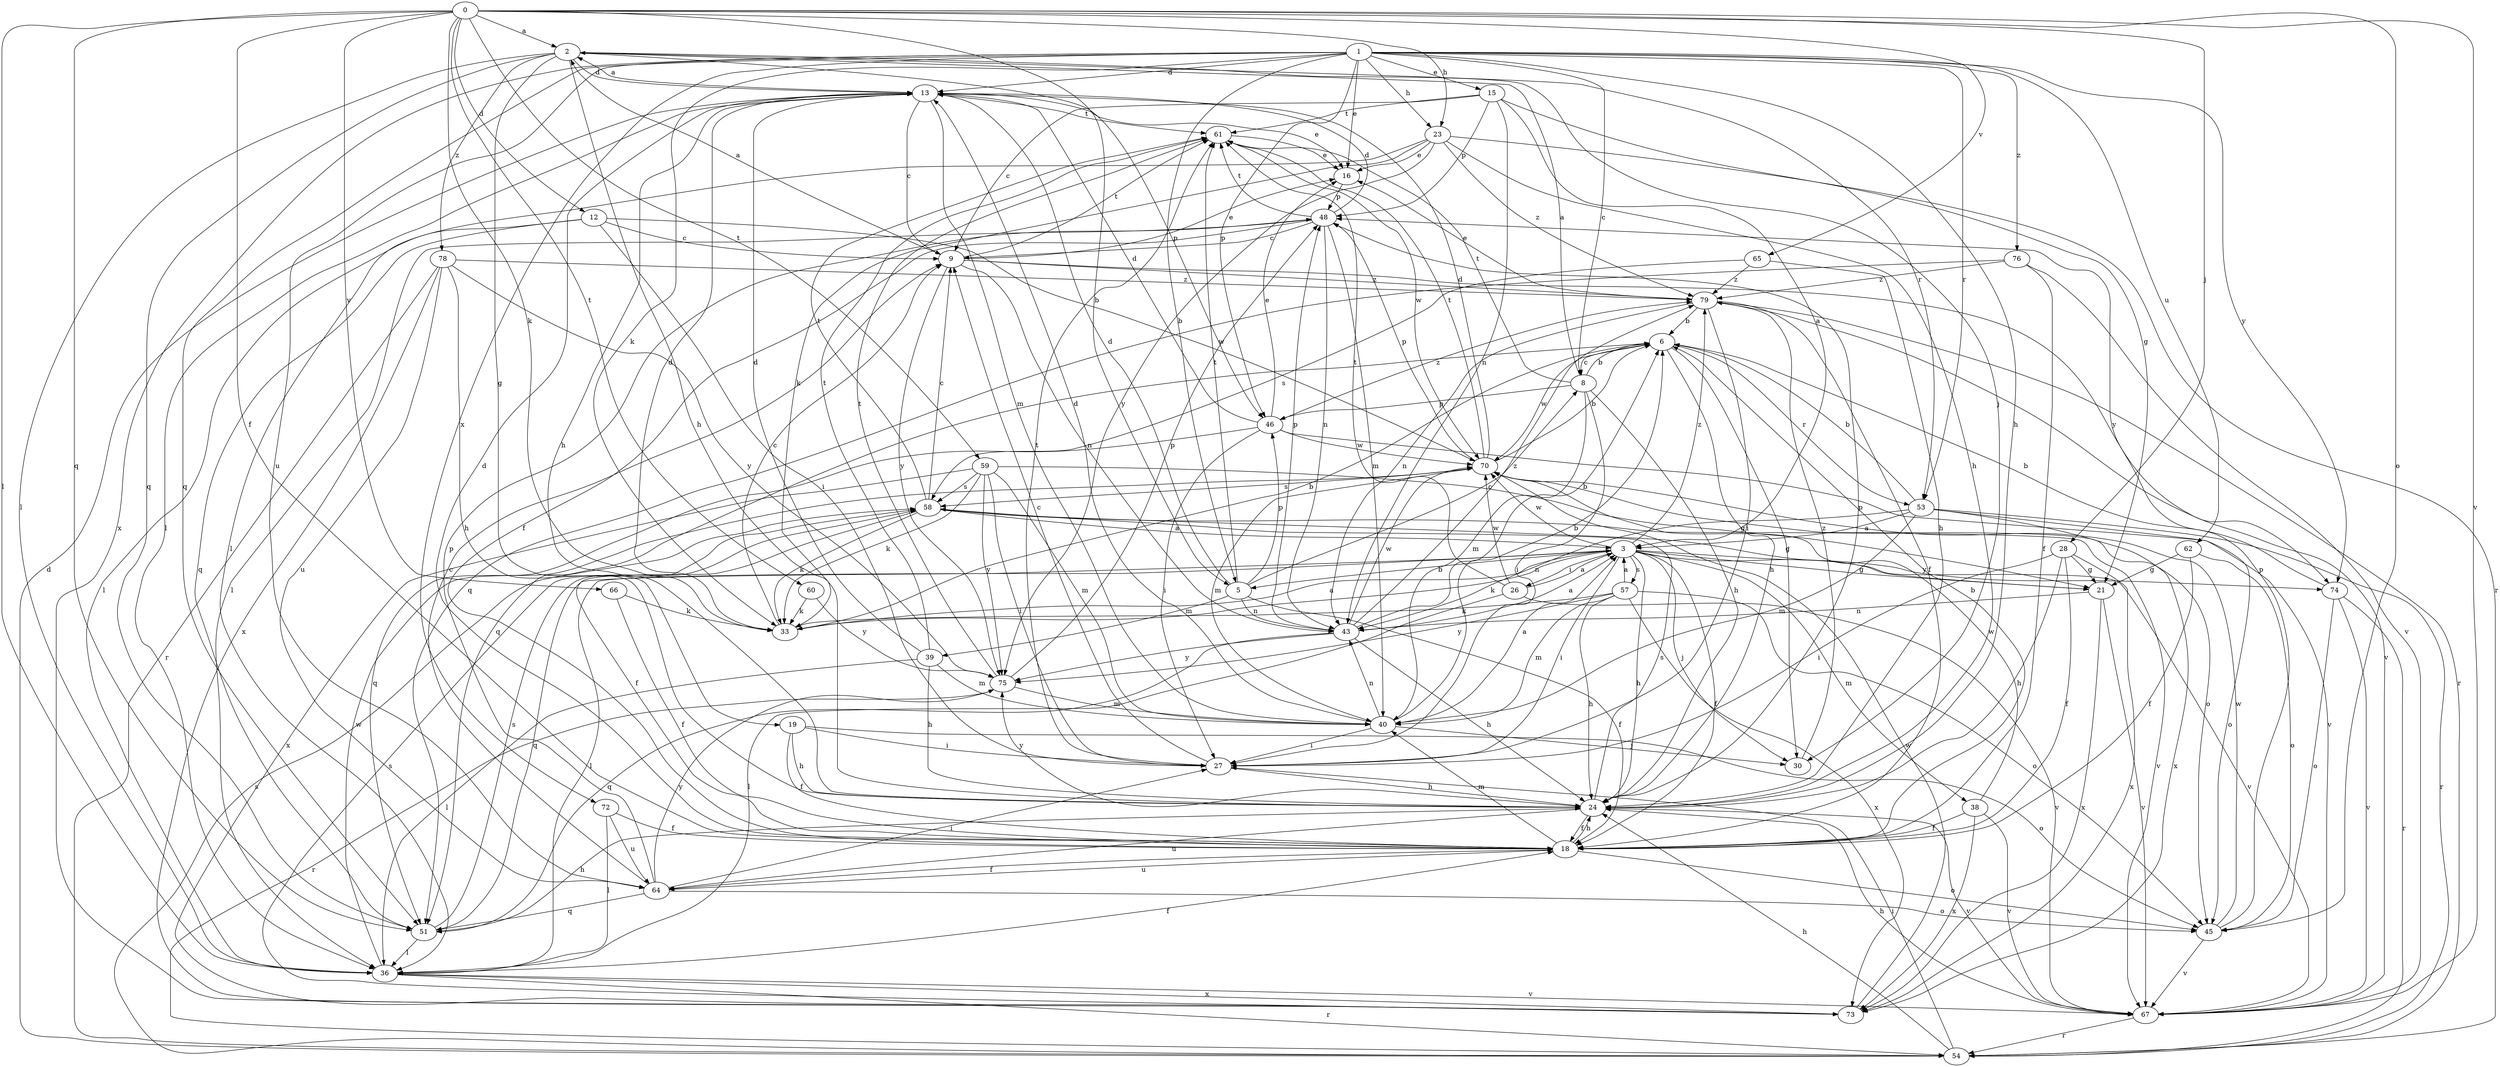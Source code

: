 strict digraph  {
0;
1;
2;
3;
5;
6;
8;
9;
12;
13;
15;
16;
18;
19;
21;
23;
24;
26;
27;
28;
30;
33;
36;
38;
39;
40;
43;
45;
46;
48;
51;
53;
54;
57;
58;
59;
60;
61;
62;
64;
65;
66;
67;
70;
72;
73;
74;
75;
76;
78;
79;
0 -> 2  [label=a];
0 -> 5  [label=b];
0 -> 12  [label=d];
0 -> 18  [label=f];
0 -> 23  [label=h];
0 -> 28  [label=j];
0 -> 33  [label=k];
0 -> 36  [label=l];
0 -> 45  [label=o];
0 -> 51  [label=q];
0 -> 59  [label=t];
0 -> 60  [label=t];
0 -> 65  [label=v];
0 -> 66  [label=v];
0 -> 67  [label=v];
1 -> 5  [label=b];
1 -> 8  [label=c];
1 -> 13  [label=d];
1 -> 15  [label=e];
1 -> 16  [label=e];
1 -> 23  [label=h];
1 -> 24  [label=h];
1 -> 33  [label=k];
1 -> 46  [label=p];
1 -> 51  [label=q];
1 -> 53  [label=r];
1 -> 62  [label=u];
1 -> 64  [label=u];
1 -> 72  [label=x];
1 -> 73  [label=x];
1 -> 74  [label=y];
1 -> 76  [label=z];
2 -> 13  [label=d];
2 -> 19  [label=g];
2 -> 24  [label=h];
2 -> 30  [label=j];
2 -> 36  [label=l];
2 -> 46  [label=p];
2 -> 51  [label=q];
2 -> 53  [label=r];
2 -> 78  [label=z];
3 -> 5  [label=b];
3 -> 18  [label=f];
3 -> 21  [label=g];
3 -> 24  [label=h];
3 -> 26  [label=i];
3 -> 27  [label=i];
3 -> 30  [label=j];
3 -> 33  [label=k];
3 -> 36  [label=l];
3 -> 38  [label=m];
3 -> 51  [label=q];
3 -> 57  [label=s];
3 -> 67  [label=v];
3 -> 70  [label=w];
3 -> 74  [label=y];
3 -> 79  [label=z];
5 -> 8  [label=c];
5 -> 13  [label=d];
5 -> 18  [label=f];
5 -> 39  [label=m];
5 -> 43  [label=n];
5 -> 46  [label=p];
5 -> 61  [label=t];
6 -> 8  [label=c];
6 -> 24  [label=h];
6 -> 30  [label=j];
6 -> 51  [label=q];
6 -> 53  [label=r];
6 -> 70  [label=w];
8 -> 2  [label=a];
8 -> 6  [label=b];
8 -> 24  [label=h];
8 -> 27  [label=i];
8 -> 40  [label=m];
8 -> 46  [label=p];
8 -> 61  [label=t];
9 -> 2  [label=a];
9 -> 16  [label=e];
9 -> 43  [label=n];
9 -> 61  [label=t];
9 -> 74  [label=y];
9 -> 75  [label=y];
9 -> 79  [label=z];
12 -> 9  [label=c];
12 -> 27  [label=i];
12 -> 36  [label=l];
12 -> 51  [label=q];
12 -> 70  [label=w];
13 -> 2  [label=a];
13 -> 9  [label=c];
13 -> 16  [label=e];
13 -> 24  [label=h];
13 -> 36  [label=l];
13 -> 40  [label=m];
13 -> 61  [label=t];
15 -> 3  [label=a];
15 -> 9  [label=c];
15 -> 21  [label=g];
15 -> 43  [label=n];
15 -> 48  [label=p];
15 -> 61  [label=t];
16 -> 48  [label=p];
18 -> 6  [label=b];
18 -> 13  [label=d];
18 -> 24  [label=h];
18 -> 40  [label=m];
18 -> 45  [label=o];
18 -> 64  [label=u];
19 -> 18  [label=f];
19 -> 24  [label=h];
19 -> 27  [label=i];
19 -> 45  [label=o];
21 -> 43  [label=n];
21 -> 67  [label=v];
21 -> 73  [label=x];
23 -> 16  [label=e];
23 -> 24  [label=h];
23 -> 33  [label=k];
23 -> 36  [label=l];
23 -> 54  [label=r];
23 -> 75  [label=y];
23 -> 79  [label=z];
24 -> 18  [label=f];
24 -> 48  [label=p];
24 -> 58  [label=s];
24 -> 64  [label=u];
24 -> 67  [label=v];
24 -> 75  [label=y];
26 -> 3  [label=a];
26 -> 36  [label=l];
26 -> 61  [label=t];
26 -> 67  [label=v];
26 -> 70  [label=w];
27 -> 9  [label=c];
27 -> 24  [label=h];
27 -> 61  [label=t];
28 -> 18  [label=f];
28 -> 21  [label=g];
28 -> 24  [label=h];
28 -> 27  [label=i];
28 -> 73  [label=x];
30 -> 79  [label=z];
33 -> 3  [label=a];
33 -> 6  [label=b];
33 -> 9  [label=c];
33 -> 13  [label=d];
36 -> 18  [label=f];
36 -> 54  [label=r];
36 -> 67  [label=v];
36 -> 70  [label=w];
36 -> 73  [label=x];
38 -> 18  [label=f];
38 -> 67  [label=v];
38 -> 70  [label=w];
38 -> 73  [label=x];
39 -> 13  [label=d];
39 -> 24  [label=h];
39 -> 36  [label=l];
39 -> 40  [label=m];
39 -> 61  [label=t];
40 -> 3  [label=a];
40 -> 6  [label=b];
40 -> 13  [label=d];
40 -> 27  [label=i];
40 -> 30  [label=j];
40 -> 43  [label=n];
43 -> 3  [label=a];
43 -> 6  [label=b];
43 -> 24  [label=h];
43 -> 48  [label=p];
43 -> 51  [label=q];
43 -> 70  [label=w];
43 -> 75  [label=y];
43 -> 79  [label=z];
45 -> 48  [label=p];
45 -> 67  [label=v];
45 -> 70  [label=w];
46 -> 13  [label=d];
46 -> 16  [label=e];
46 -> 27  [label=i];
46 -> 51  [label=q];
46 -> 67  [label=v];
46 -> 70  [label=w];
46 -> 79  [label=z];
48 -> 9  [label=c];
48 -> 13  [label=d];
48 -> 18  [label=f];
48 -> 36  [label=l];
48 -> 40  [label=m];
48 -> 43  [label=n];
48 -> 61  [label=t];
51 -> 24  [label=h];
51 -> 36  [label=l];
51 -> 58  [label=s];
53 -> 3  [label=a];
53 -> 6  [label=b];
53 -> 40  [label=m];
53 -> 43  [label=n];
53 -> 45  [label=o];
53 -> 54  [label=r];
53 -> 73  [label=x];
54 -> 13  [label=d];
54 -> 24  [label=h];
54 -> 27  [label=i];
54 -> 58  [label=s];
57 -> 3  [label=a];
57 -> 24  [label=h];
57 -> 33  [label=k];
57 -> 40  [label=m];
57 -> 45  [label=o];
57 -> 73  [label=x];
57 -> 75  [label=y];
58 -> 3  [label=a];
58 -> 9  [label=c];
58 -> 18  [label=f];
58 -> 21  [label=g];
58 -> 33  [label=k];
58 -> 61  [label=t];
58 -> 67  [label=v];
59 -> 21  [label=g];
59 -> 27  [label=i];
59 -> 33  [label=k];
59 -> 40  [label=m];
59 -> 58  [label=s];
59 -> 73  [label=x];
59 -> 75  [label=y];
60 -> 33  [label=k];
60 -> 75  [label=y];
61 -> 16  [label=e];
61 -> 70  [label=w];
62 -> 18  [label=f];
62 -> 21  [label=g];
62 -> 45  [label=o];
64 -> 9  [label=c];
64 -> 18  [label=f];
64 -> 27  [label=i];
64 -> 45  [label=o];
64 -> 48  [label=p];
64 -> 51  [label=q];
64 -> 75  [label=y];
65 -> 24  [label=h];
65 -> 58  [label=s];
65 -> 79  [label=z];
66 -> 18  [label=f];
66 -> 33  [label=k];
67 -> 24  [label=h];
67 -> 54  [label=r];
70 -> 6  [label=b];
70 -> 13  [label=d];
70 -> 40  [label=m];
70 -> 45  [label=o];
70 -> 48  [label=p];
70 -> 58  [label=s];
70 -> 61  [label=t];
72 -> 18  [label=f];
72 -> 36  [label=l];
72 -> 64  [label=u];
73 -> 58  [label=s];
73 -> 70  [label=w];
74 -> 6  [label=b];
74 -> 45  [label=o];
74 -> 54  [label=r];
74 -> 67  [label=v];
75 -> 40  [label=m];
75 -> 48  [label=p];
75 -> 54  [label=r];
75 -> 61  [label=t];
76 -> 18  [label=f];
76 -> 51  [label=q];
76 -> 67  [label=v];
76 -> 79  [label=z];
78 -> 24  [label=h];
78 -> 54  [label=r];
78 -> 64  [label=u];
78 -> 73  [label=x];
78 -> 75  [label=y];
78 -> 79  [label=z];
79 -> 6  [label=b];
79 -> 16  [label=e];
79 -> 18  [label=f];
79 -> 27  [label=i];
79 -> 43  [label=n];
79 -> 54  [label=r];
79 -> 67  [label=v];
}

